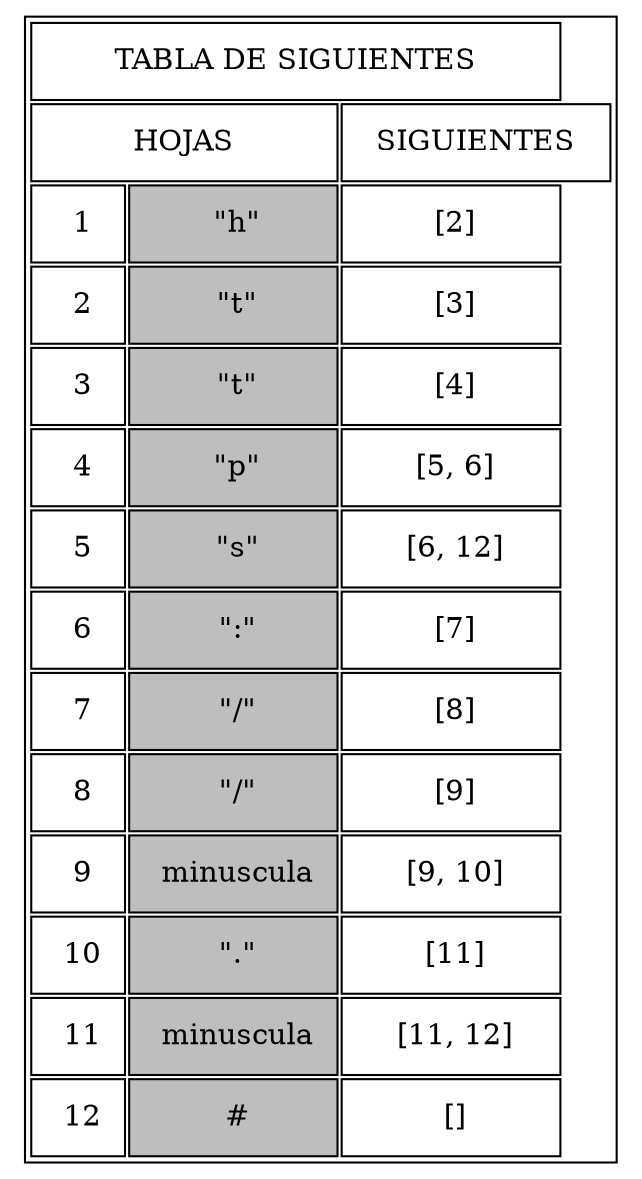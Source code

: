 digraph s {
a0 [shape=none label=<
<TABLE border="1" cellspacing="2" cellpadding="10" >
<TR><TD colspan="3"> TABLA DE SIGUIENTES </TD></TR>
<TR><TD colspan="2"> HOJAS </TD><TD colspan="2"> SIGUIENTES </TD></TR> <TR>
 <TD> 1</TD>
 <TD border="1" bgcolor="#bebebe" > "h"</TD>
 <TD> [2]</TD>
 </TR>
 <TR>
 <TD> 2</TD>
 <TD border="1" bgcolor="#bebebe" > "t"</TD>
 <TD> [3]</TD>
 </TR>
 <TR>
 <TD> 3</TD>
 <TD border="1" bgcolor="#bebebe" > "t"</TD>
 <TD> [4]</TD>
 </TR>
 <TR>
 <TD> 4</TD>
 <TD border="1" bgcolor="#bebebe" > "p"</TD>
 <TD> [5, 6]</TD>
 </TR>
 <TR>
 <TD> 5</TD>
 <TD border="1" bgcolor="#bebebe" > "s"</TD>
 <TD> [6, 12]</TD>
 </TR>
 <TR>
 <TD> 6</TD>
 <TD border="1" bgcolor="#bebebe" > ":"</TD>
 <TD> [7]</TD>
 </TR>
 <TR>
 <TD> 7</TD>
 <TD border="1" bgcolor="#bebebe" > "/"</TD>
 <TD> [8]</TD>
 </TR>
 <TR>
 <TD> 8</TD>
 <TD border="1" bgcolor="#bebebe" > "/"</TD>
 <TD> [9]</TD>
 </TR>
 <TR>
 <TD> 9</TD>
 <TD border="1" bgcolor="#bebebe" > minuscula</TD>
 <TD> [9, 10]</TD>
 </TR>
 <TR>
 <TD> 10</TD>
 <TD border="1" bgcolor="#bebebe" > "."</TD>
 <TD> [11]</TD>
 </TR>
 <TR>
 <TD> 11</TD>
 <TD border="1" bgcolor="#bebebe" > minuscula</TD>
 <TD> [11, 12]</TD>
 </TR>
 <TR>
 <TD> 12</TD>
 <TD border="1" bgcolor="#bebebe" > #</TD>
 <TD> []</TD>
 </TR>
 </TABLE>>];
}
